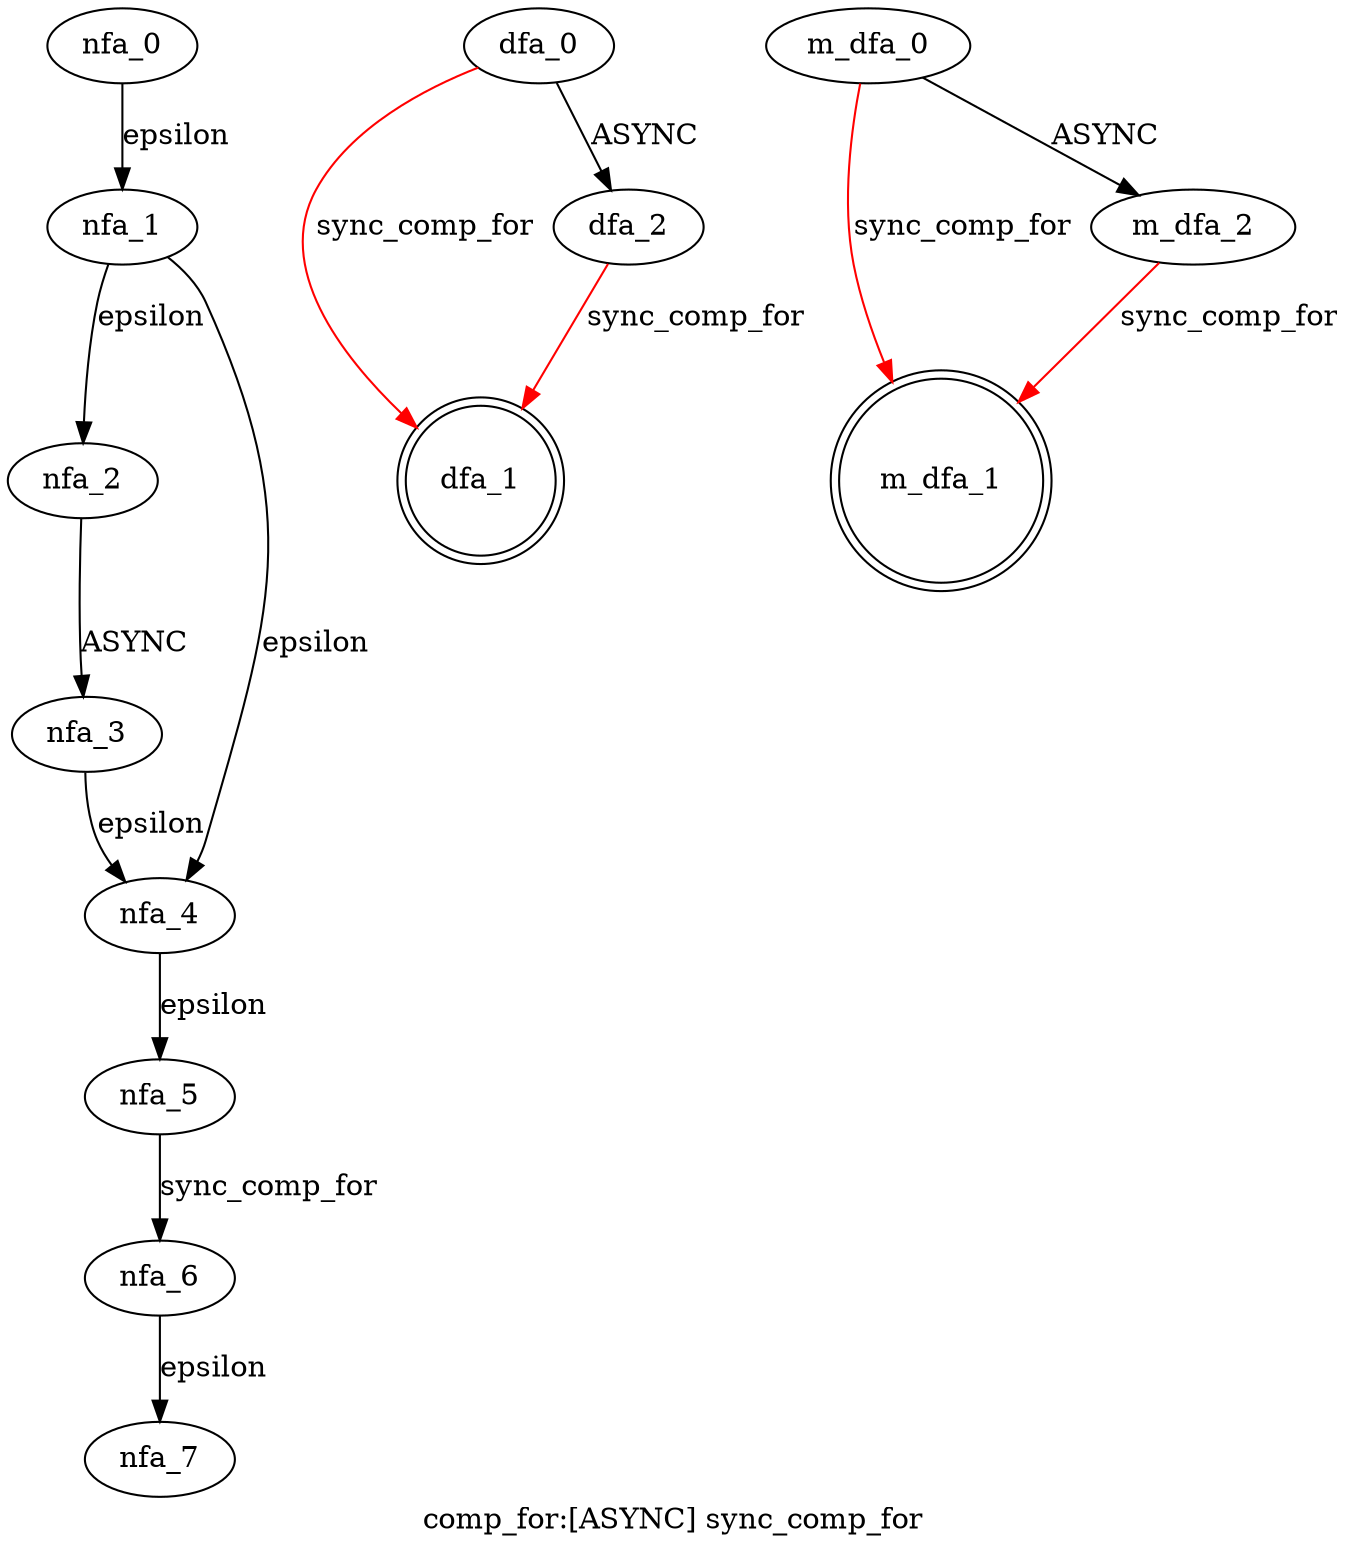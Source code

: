 digraph comp_for {
 graph[label="comp_for:[ASYNC] sync_comp_for"]
 subgraph comp_for_nfa {
  nfa_0->nfa_1[label="epsilon"]
  nfa_1->nfa_2[label="epsilon"]
  nfa_2->nfa_3[label="ASYNC"]
  nfa_3->nfa_4[label="epsilon"]
  nfa_4->nfa_5[label="epsilon"]
  nfa_5->nfa_6[label="sync_comp_for"]
  nfa_6->nfa_7[label="epsilon"]
  nfa_1->nfa_4[label="epsilon"]
  }
 subgraph comp_for_dfa {
  dfa_0->dfa_1[label="sync_comp_for",color=red]
  dfa_0->dfa_2[label="ASYNC"]
  dfa_2->dfa_1[label="sync_comp_for",color=red]
  dfa_1[shape=doublecircle]
  }
 subgraph comp_for_m_dfa {
  m_dfa_0->m_dfa_1[label="sync_comp_for",color=red]
  m_dfa_0->m_dfa_2[label="ASYNC"]
  m_dfa_2->m_dfa_1[label="sync_comp_for",color=red]
  m_dfa_1[shape=doublecircle]
  }
}
